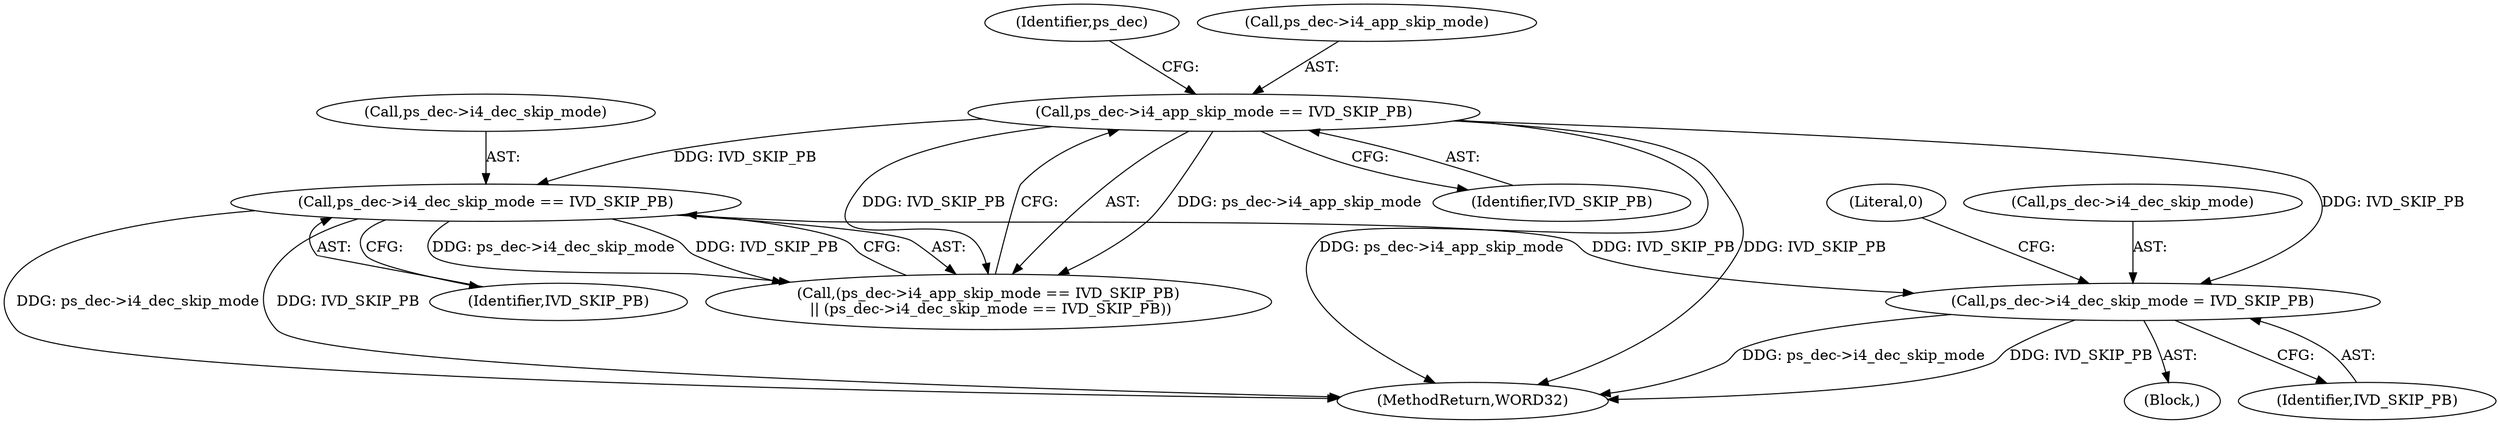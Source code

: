 digraph "0_Android_8b5fd8f24eba5dd19ab2f80ea11a9125aa882ae2@pointer" {
"1000393" [label="(Call,ps_dec->i4_dec_skip_mode = IVD_SKIP_PB)"];
"1000314" [label="(Call,ps_dec->i4_app_skip_mode == IVD_SKIP_PB)"];
"1000319" [label="(Call,ps_dec->i4_dec_skip_mode == IVD_SKIP_PB)"];
"1000393" [label="(Call,ps_dec->i4_dec_skip_mode = IVD_SKIP_PB)"];
"1000399" [label="(Literal,0)"];
"1000320" [label="(Call,ps_dec->i4_dec_skip_mode)"];
"1000387" [label="(Block,)"];
"1002568" [label="(MethodReturn,WORD32)"];
"1000313" [label="(Call,(ps_dec->i4_app_skip_mode == IVD_SKIP_PB)\n || (ps_dec->i4_dec_skip_mode == IVD_SKIP_PB))"];
"1000323" [label="(Identifier,IVD_SKIP_PB)"];
"1000321" [label="(Identifier,ps_dec)"];
"1000319" [label="(Call,ps_dec->i4_dec_skip_mode == IVD_SKIP_PB)"];
"1000394" [label="(Call,ps_dec->i4_dec_skip_mode)"];
"1000315" [label="(Call,ps_dec->i4_app_skip_mode)"];
"1000397" [label="(Identifier,IVD_SKIP_PB)"];
"1000314" [label="(Call,ps_dec->i4_app_skip_mode == IVD_SKIP_PB)"];
"1000318" [label="(Identifier,IVD_SKIP_PB)"];
"1000393" -> "1000387"  [label="AST: "];
"1000393" -> "1000397"  [label="CFG: "];
"1000394" -> "1000393"  [label="AST: "];
"1000397" -> "1000393"  [label="AST: "];
"1000399" -> "1000393"  [label="CFG: "];
"1000393" -> "1002568"  [label="DDG: IVD_SKIP_PB"];
"1000393" -> "1002568"  [label="DDG: ps_dec->i4_dec_skip_mode"];
"1000314" -> "1000393"  [label="DDG: IVD_SKIP_PB"];
"1000319" -> "1000393"  [label="DDG: IVD_SKIP_PB"];
"1000314" -> "1000313"  [label="AST: "];
"1000314" -> "1000318"  [label="CFG: "];
"1000315" -> "1000314"  [label="AST: "];
"1000318" -> "1000314"  [label="AST: "];
"1000321" -> "1000314"  [label="CFG: "];
"1000313" -> "1000314"  [label="CFG: "];
"1000314" -> "1002568"  [label="DDG: ps_dec->i4_app_skip_mode"];
"1000314" -> "1002568"  [label="DDG: IVD_SKIP_PB"];
"1000314" -> "1000313"  [label="DDG: ps_dec->i4_app_skip_mode"];
"1000314" -> "1000313"  [label="DDG: IVD_SKIP_PB"];
"1000314" -> "1000319"  [label="DDG: IVD_SKIP_PB"];
"1000319" -> "1000313"  [label="AST: "];
"1000319" -> "1000323"  [label="CFG: "];
"1000320" -> "1000319"  [label="AST: "];
"1000323" -> "1000319"  [label="AST: "];
"1000313" -> "1000319"  [label="CFG: "];
"1000319" -> "1002568"  [label="DDG: IVD_SKIP_PB"];
"1000319" -> "1002568"  [label="DDG: ps_dec->i4_dec_skip_mode"];
"1000319" -> "1000313"  [label="DDG: ps_dec->i4_dec_skip_mode"];
"1000319" -> "1000313"  [label="DDG: IVD_SKIP_PB"];
}
